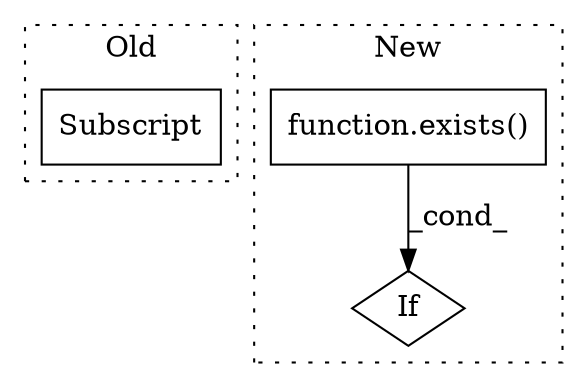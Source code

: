 digraph G {
subgraph cluster0 {
1 [label="Subscript" a="63" s="4624,0" l="31,0" shape="box"];
label = "Old";
style="dotted";
}
subgraph cluster1 {
2 [label="function.exists()" a="75" s="4755,4784" l="7,1" shape="box"];
3 [label="If" a="96" s="4752,4785" l="3,14" shape="diamond"];
label = "New";
style="dotted";
}
2 -> 3 [label="_cond_"];
}